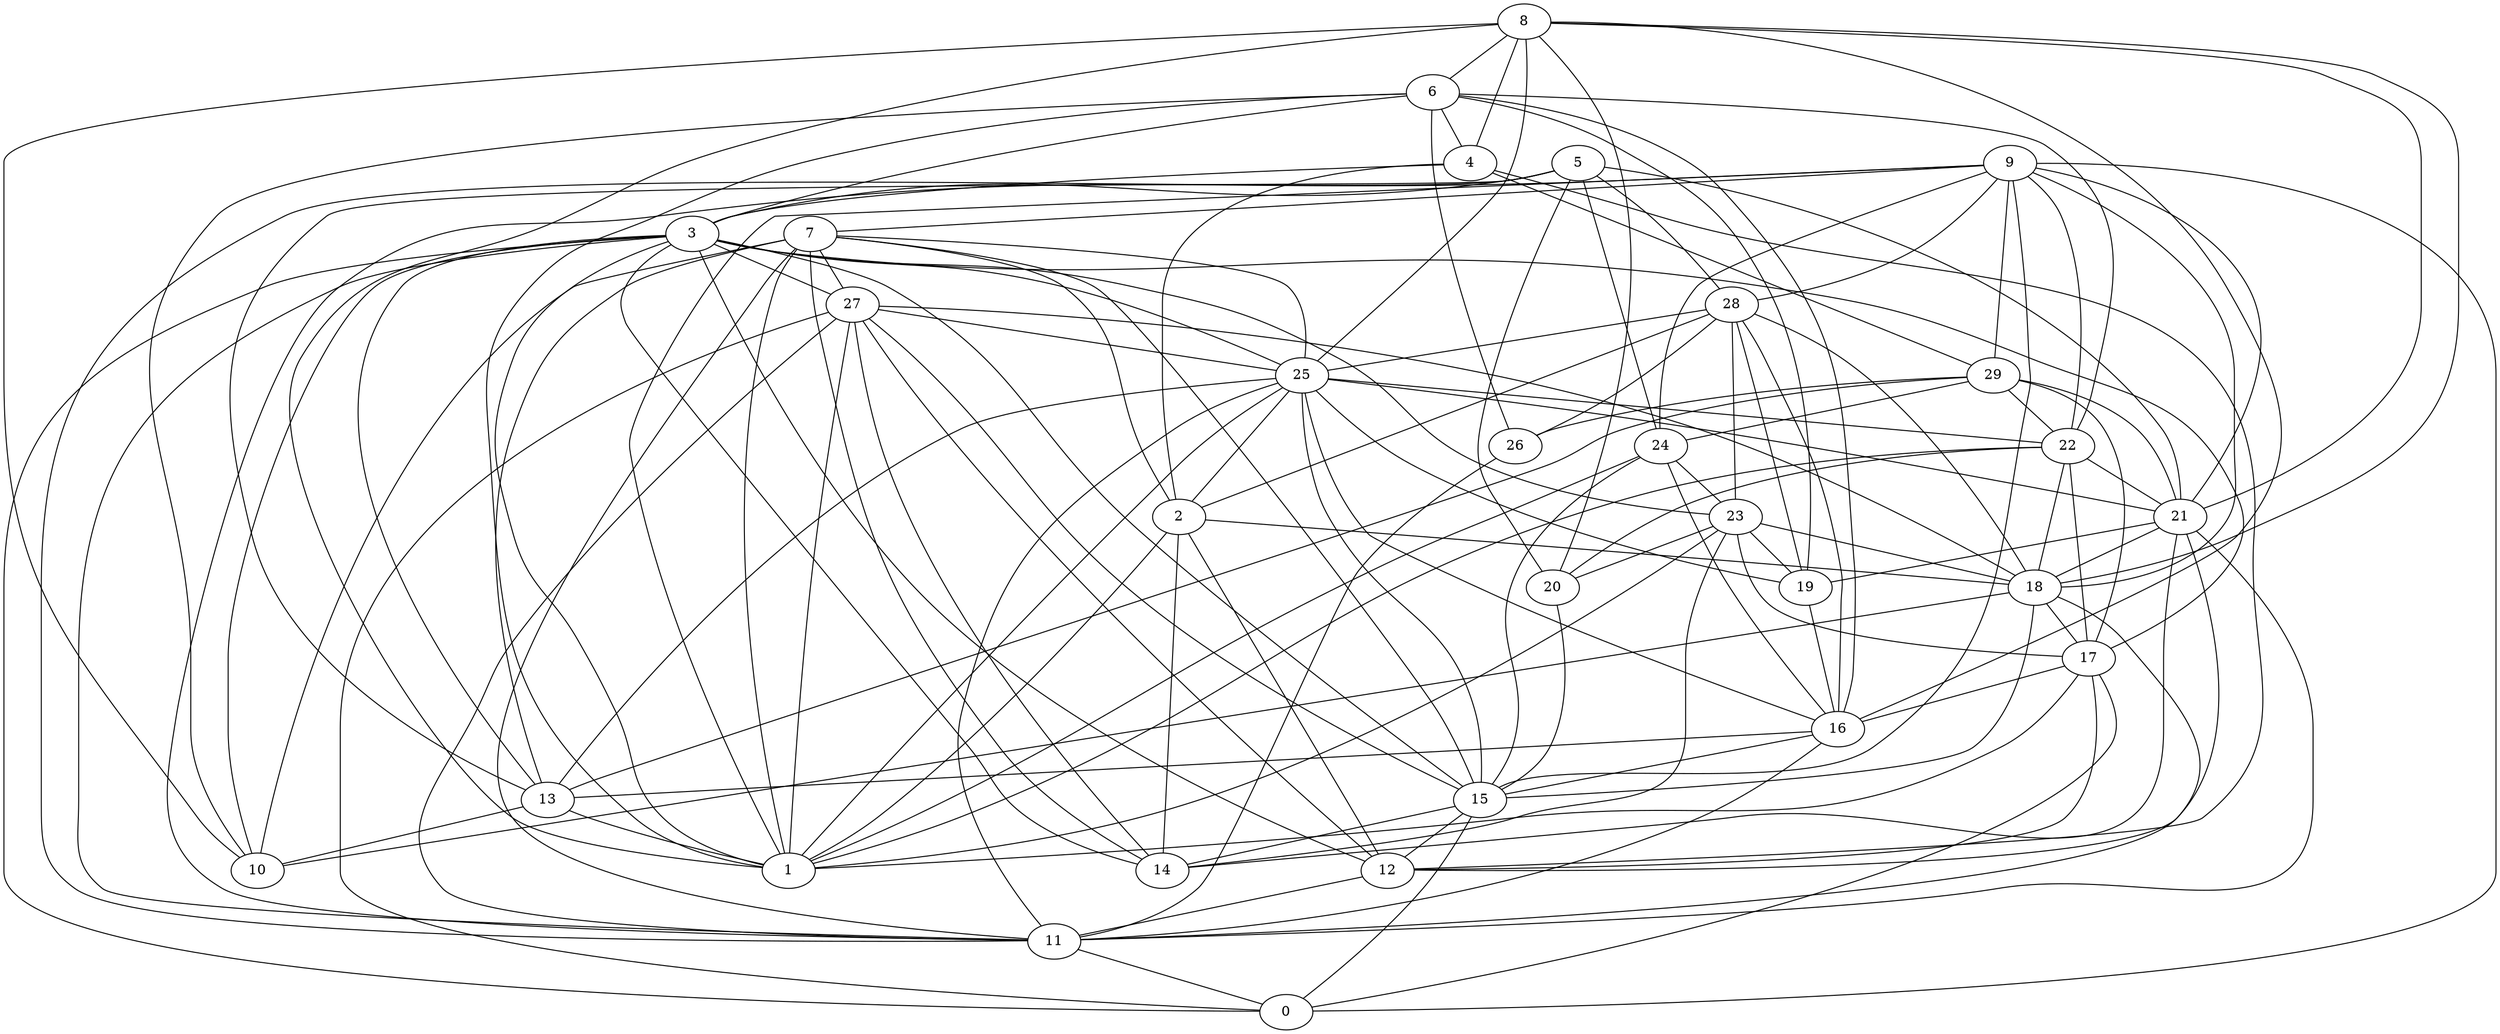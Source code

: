 digraph GG_graph {

subgraph G_graph {
edge [color = black]
"27" -> "12" [dir = none]
"27" -> "14" [dir = none]
"27" -> "15" [dir = none]
"27" -> "0" [dir = none]
"27" -> "18" [dir = none]
"27" -> "1" [dir = none]
"7" -> "13" [dir = none]
"7" -> "27" [dir = none]
"7" -> "25" [dir = none]
"7" -> "1" [dir = none]
"7" -> "2" [dir = none]
"7" -> "14" [dir = none]
"7" -> "15" [dir = none]
"7" -> "10" [dir = none]
"12" -> "11" [dir = none]
"29" -> "24" [dir = none]
"29" -> "21" [dir = none]
"29" -> "17" [dir = none]
"29" -> "22" [dir = none]
"29" -> "26" [dir = none]
"15" -> "12" [dir = none]
"13" -> "1" [dir = none]
"25" -> "21" [dir = none]
"25" -> "2" [dir = none]
"25" -> "13" [dir = none]
"25" -> "1" [dir = none]
"2" -> "1" [dir = none]
"2" -> "12" [dir = none]
"18" -> "15" [dir = none]
"18" -> "10" [dir = none]
"18" -> "17" [dir = none]
"11" -> "0" [dir = none]
"22" -> "21" [dir = none]
"22" -> "17" [dir = none]
"22" -> "18" [dir = none]
"22" -> "20" [dir = none]
"9" -> "29" [dir = none]
"9" -> "7" [dir = none]
"9" -> "22" [dir = none]
"9" -> "1" [dir = none]
"9" -> "28" [dir = none]
"9" -> "24" [dir = none]
"5" -> "3" [dir = none]
"5" -> "28" [dir = none]
"5" -> "24" [dir = none]
"5" -> "13" [dir = none]
"16" -> "11" [dir = none]
"4" -> "2" [dir = none]
"4" -> "3" [dir = none]
"17" -> "16" [dir = none]
"17" -> "0" [dir = none]
"17" -> "1" [dir = none]
"28" -> "25" [dir = none]
"28" -> "26" [dir = none]
"28" -> "19" [dir = none]
"20" -> "15" [dir = none]
"24" -> "15" [dir = none]
"3" -> "11" [dir = none]
"3" -> "17" [dir = none]
"3" -> "27" [dir = none]
"3" -> "10" [dir = none]
"3" -> "15" [dir = none]
"3" -> "25" [dir = none]
"3" -> "14" [dir = none]
"6" -> "4" [dir = none]
"6" -> "19" [dir = none]
"6" -> "26" [dir = none]
"6" -> "10" [dir = none]
"6" -> "16" [dir = none]
"6" -> "3" [dir = none]
"6" -> "1" [dir = none]
"6" -> "22" [dir = none]
"8" -> "10" [dir = none]
"8" -> "20" [dir = none]
"8" -> "6" [dir = none]
"8" -> "21" [dir = none]
"8" -> "1" [dir = none]
"8" -> "18" [dir = none]
"8" -> "25" [dir = none]
"8" -> "16" [dir = none]
"21" -> "14" [dir = none]
"21" -> "19" [dir = none]
"21" -> "11" [dir = none]
"21" -> "12" [dir = none]
"23" -> "1" [dir = none]
"23" -> "18" [dir = none]
"23" -> "17" [dir = none]
"24" -> "23" [dir = none]
"25" -> "15" [dir = none]
"3" -> "0" [dir = none]
"3" -> "1" [dir = none]
"28" -> "16" [dir = none]
"15" -> "14" [dir = none]
"9" -> "18" [dir = none]
"23" -> "14" [dir = none]
"4" -> "29" [dir = none]
"25" -> "11" [dir = none]
"17" -> "12" [dir = none]
"24" -> "16" [dir = none]
"9" -> "0" [dir = none]
"15" -> "0" [dir = none]
"18" -> "11" [dir = none]
"9" -> "11" [dir = none]
"4" -> "12" [dir = none]
"27" -> "11" [dir = none]
"9" -> "21" [dir = none]
"3" -> "12" [dir = none]
"23" -> "19" [dir = none]
"27" -> "25" [dir = none]
"29" -> "13" [dir = none]
"3" -> "13" [dir = none]
"16" -> "13" [dir = none]
"28" -> "23" [dir = none]
"22" -> "1" [dir = none]
"2" -> "14" [dir = none]
"25" -> "19" [dir = none]
"26" -> "11" [dir = none]
"3" -> "23" [dir = none]
"24" -> "1" [dir = none]
"25" -> "16" [dir = none]
"28" -> "2" [dir = none]
"9" -> "15" [dir = none]
"23" -> "20" [dir = none]
"13" -> "10" [dir = none]
"5" -> "11" [dir = none]
"5" -> "21" [dir = none]
"5" -> "20" [dir = none]
"28" -> "18" [dir = none]
"25" -> "22" [dir = none]
"7" -> "11" [dir = none]
"21" -> "18" [dir = none]
"16" -> "15" [dir = none]
"2" -> "18" [dir = none]
"19" -> "16" [dir = none]
"8" -> "4" [dir = none]
}

}
